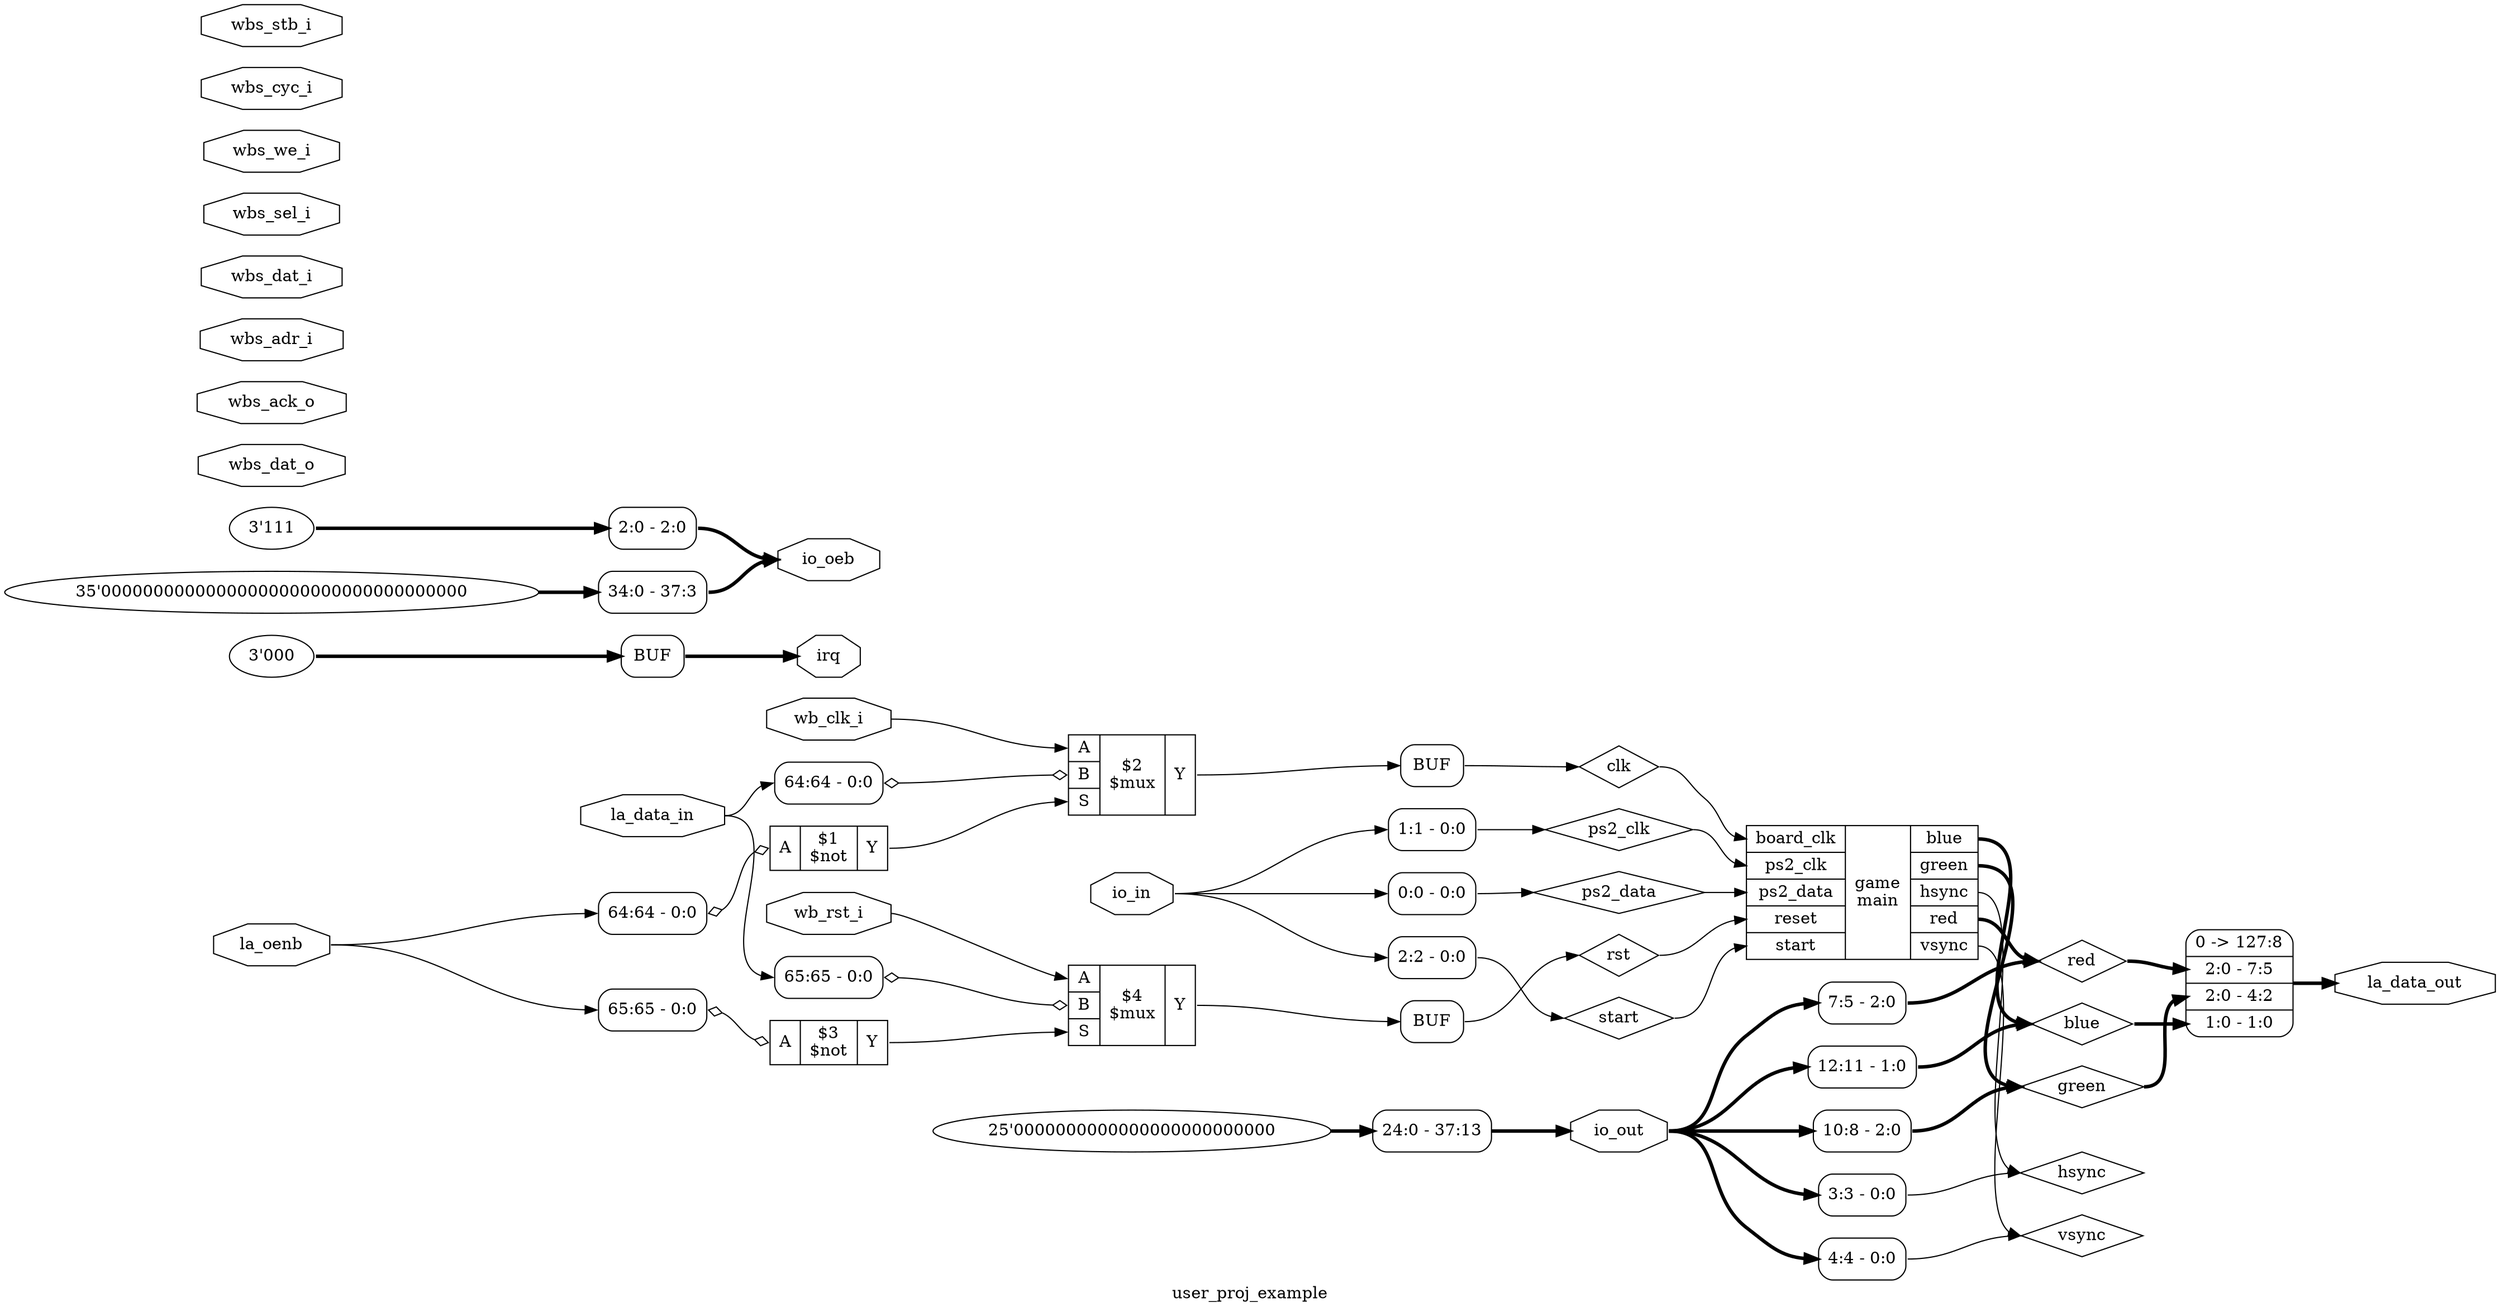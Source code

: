 digraph "user_proj_example" {
label="user_proj_example";
rankdir="LR";
remincross=true;
n5 [ shape=diamond, label="blue", color="black", fontcolor="black" ];
n6 [ shape=diamond, label="green", color="black", fontcolor="black" ];
n7 [ shape=diamond, label="red", color="black", fontcolor="black" ];
n8 [ shape=diamond, label="vsync", color="black", fontcolor="black" ];
n9 [ shape=diamond, label="hsync", color="black", fontcolor="black" ];
n10 [ shape=diamond, label="start", color="black", fontcolor="black" ];
n11 [ shape=diamond, label="ps2_clk", color="black", fontcolor="black" ];
n12 [ shape=diamond, label="ps2_data", color="black", fontcolor="black" ];
n13 [ shape=diamond, label="rst", color="black", fontcolor="black" ];
n14 [ shape=diamond, label="clk", color="black", fontcolor="black" ];
n15 [ shape=octagon, label="irq", color="black", fontcolor="black" ];
n16 [ shape=octagon, label="io_oeb", color="black", fontcolor="black" ];
n17 [ shape=octagon, label="io_out", color="black", fontcolor="black" ];
n18 [ shape=octagon, label="io_in", color="black", fontcolor="black" ];
n19 [ shape=octagon, label="la_oenb", color="black", fontcolor="black" ];
n20 [ shape=octagon, label="la_data_out", color="black", fontcolor="black" ];
n21 [ shape=octagon, label="la_data_in", color="black", fontcolor="black" ];
n22 [ shape=octagon, label="wbs_dat_o", color="black", fontcolor="black" ];
n23 [ shape=octagon, label="wbs_ack_o", color="black", fontcolor="black" ];
n24 [ shape=octagon, label="wbs_adr_i", color="black", fontcolor="black" ];
n25 [ shape=octagon, label="wbs_dat_i", color="black", fontcolor="black" ];
n26 [ shape=octagon, label="wbs_sel_i", color="black", fontcolor="black" ];
n27 [ shape=octagon, label="wbs_we_i", color="black", fontcolor="black" ];
n28 [ shape=octagon, label="wbs_cyc_i", color="black", fontcolor="black" ];
n29 [ shape=octagon, label="wbs_stb_i", color="black", fontcolor="black" ];
n30 [ shape=octagon, label="wb_rst_i", color="black", fontcolor="black" ];
n31 [ shape=octagon, label="wb_clk_i", color="black", fontcolor="black" ];
c34 [ shape=record, label="{{<p32> board_clk|<p11> ps2_clk|<p12> ps2_data|<p33> reset|<p10> start}|game\nmain|{<p5> blue|<p6> green|<p9> hsync|<p7> red|<p8> vsync}}" ];
c39 [ shape=record, label="{{<p35> A|<p36> B|<p37> S}|$4\n$mux|{<p38> Y}}" ];
x0 [ shape=record, style=rounded, label="<s0> 65:65 - 0:0 " ];
x0:e -> c39:p36:w [arrowhead=odiamond, arrowtail=odiamond, dir=both, color="black", label=""];
c40 [ shape=record, label="{{<p35> A}|$3\n$not|{<p38> Y}}" ];
x1 [ shape=record, style=rounded, label="<s0> 65:65 - 0:0 " ];
x1:e -> c40:p35:w [arrowhead=odiamond, arrowtail=odiamond, dir=both, color="black", label=""];
c41 [ shape=record, label="{{<p35> A|<p36> B|<p37> S}|$2\n$mux|{<p38> Y}}" ];
x2 [ shape=record, style=rounded, label="<s0> 64:64 - 0:0 " ];
x2:e -> c41:p36:w [arrowhead=odiamond, arrowtail=odiamond, dir=both, color="black", label=""];
c42 [ shape=record, label="{{<p35> A}|$1\n$not|{<p38> Y}}" ];
x3 [ shape=record, style=rounded, label="<s0> 64:64 - 0:0 " ];
x3:e -> c42:p35:w [arrowhead=odiamond, arrowtail=odiamond, dir=both, color="black", label=""];
v4 [ label="25'0000000000000000000000000" ];
x5 [ shape=record, style=rounded, label="<s0> 24:0 - 37:13 " ];
v6 [ label="3'111" ];
x7 [ shape=record, style=rounded, label="<s0> 2:0 - 2:0 " ];
v8 [ label="35'00000000000000000000000000000000000" ];
x9 [ shape=record, style=rounded, label="<s0> 34:0 - 37:3 " ];
v10 [ label="3'000" ];
x11 [shape=box, style=rounded, label="BUF"];
x12 [ shape=record, style=rounded, label="0 -&gt; 127:8 |<s2> 2:0 - 7:5 |<s1> 2:0 - 4:2 |<s0> 1:0 - 1:0 " ];
x13 [shape=box, style=rounded, label="BUF"];
x14 [shape=box, style=rounded, label="BUF"];
x15 [ shape=record, style=rounded, label="<s0> 0:0 - 0:0 " ];
x16 [ shape=record, style=rounded, label="<s0> 1:1 - 0:0 " ];
x17 [ shape=record, style=rounded, label="<s0> 2:2 - 0:0 " ];
x18 [ shape=record, style=rounded, label="<s0> 3:3 - 0:0 " ];
x19 [ shape=record, style=rounded, label="<s0> 4:4 - 0:0 " ];
x20 [ shape=record, style=rounded, label="<s0> 7:5 - 2:0 " ];
x21 [ shape=record, style=rounded, label="<s0> 10:8 - 2:0 " ];
x22 [ shape=record, style=rounded, label="<s0> 12:11 - 1:0 " ];
c39:p38:e -> x14:w:w [color="black", label=""];
x17:e -> n10:w [color="black", label=""];
n10:e -> c34:p10:w [color="black", label=""];
x16:e -> n11:w [color="black", label=""];
n11:e -> c34:p11:w [color="black", label=""];
x15:e -> n12:w [color="black", label=""];
n12:e -> c34:p12:w [color="black", label=""];
x14:e:e -> n13:w [color="black", label=""];
n13:e -> c34:p33:w [color="black", label=""];
x13:e:e -> n14:w [color="black", label=""];
n14:e -> c34:p32:w [color="black", label=""];
x11:e:e -> n15:w [color="black", style="setlinewidth(3)", label=""];
x7:s0:e -> n16:w [color="black", style="setlinewidth(3)", label=""];
x9:s0:e -> n16:w [color="black", style="setlinewidth(3)", label=""];
x5:s0:e -> n17:w [color="black", style="setlinewidth(3)", label=""];
n17:e -> x18:s0:w [color="black", style="setlinewidth(3)", label=""];
n17:e -> x19:s0:w [color="black", style="setlinewidth(3)", label=""];
n17:e -> x20:s0:w [color="black", style="setlinewidth(3)", label=""];
n17:e -> x21:s0:w [color="black", style="setlinewidth(3)", label=""];
n17:e -> x22:s0:w [color="black", style="setlinewidth(3)", label=""];
n18:e -> x15:s0:w [color="black", label=""];
n18:e -> x16:s0:w [color="black", label=""];
n18:e -> x17:s0:w [color="black", label=""];
n19:e -> x1:s0:w [color="black", label=""];
n19:e -> x3:s0:w [color="black", label=""];
c40:p38:e -> c39:p37:w [color="black", label=""];
x12:e -> n20:w [color="black", style="setlinewidth(3)", label=""];
n21:e -> x0:s0:w [color="black", label=""];
n21:e -> x2:s0:w [color="black", label=""];
c41:p38:e -> x13:w:w [color="black", label=""];
n30:e -> c39:p35:w [color="black", label=""];
n31:e -> c41:p35:w [color="black", label=""];
c42:p38:e -> c41:p37:w [color="black", label=""];
c34:p5:e -> n5:w [color="black", style="setlinewidth(3)", label=""];
x22:e -> n5:w [color="black", style="setlinewidth(3)", label=""];
n5:e -> x12:s0:w [color="black", style="setlinewidth(3)", label=""];
c34:p6:e -> n6:w [color="black", style="setlinewidth(3)", label=""];
x21:e -> n6:w [color="black", style="setlinewidth(3)", label=""];
n6:e -> x12:s1:w [color="black", style="setlinewidth(3)", label=""];
c34:p7:e -> n7:w [color="black", style="setlinewidth(3)", label=""];
x20:e -> n7:w [color="black", style="setlinewidth(3)", label=""];
n7:e -> x12:s2:w [color="black", style="setlinewidth(3)", label=""];
c34:p8:e -> n8:w [color="black", label=""];
x19:e -> n8:w [color="black", label=""];
c34:p9:e -> n9:w [color="black", label=""];
x18:e -> n9:w [color="black", label=""];
v10:e -> x11:w:w [color="black", style="setlinewidth(3)", label=""];
v4:e -> x5:w [color="black", style="setlinewidth(3)", label=""];
v6:e -> x7:w [color="black", style="setlinewidth(3)", label=""];
v8:e -> x9:w [color="black", style="setlinewidth(3)", label=""];
}

